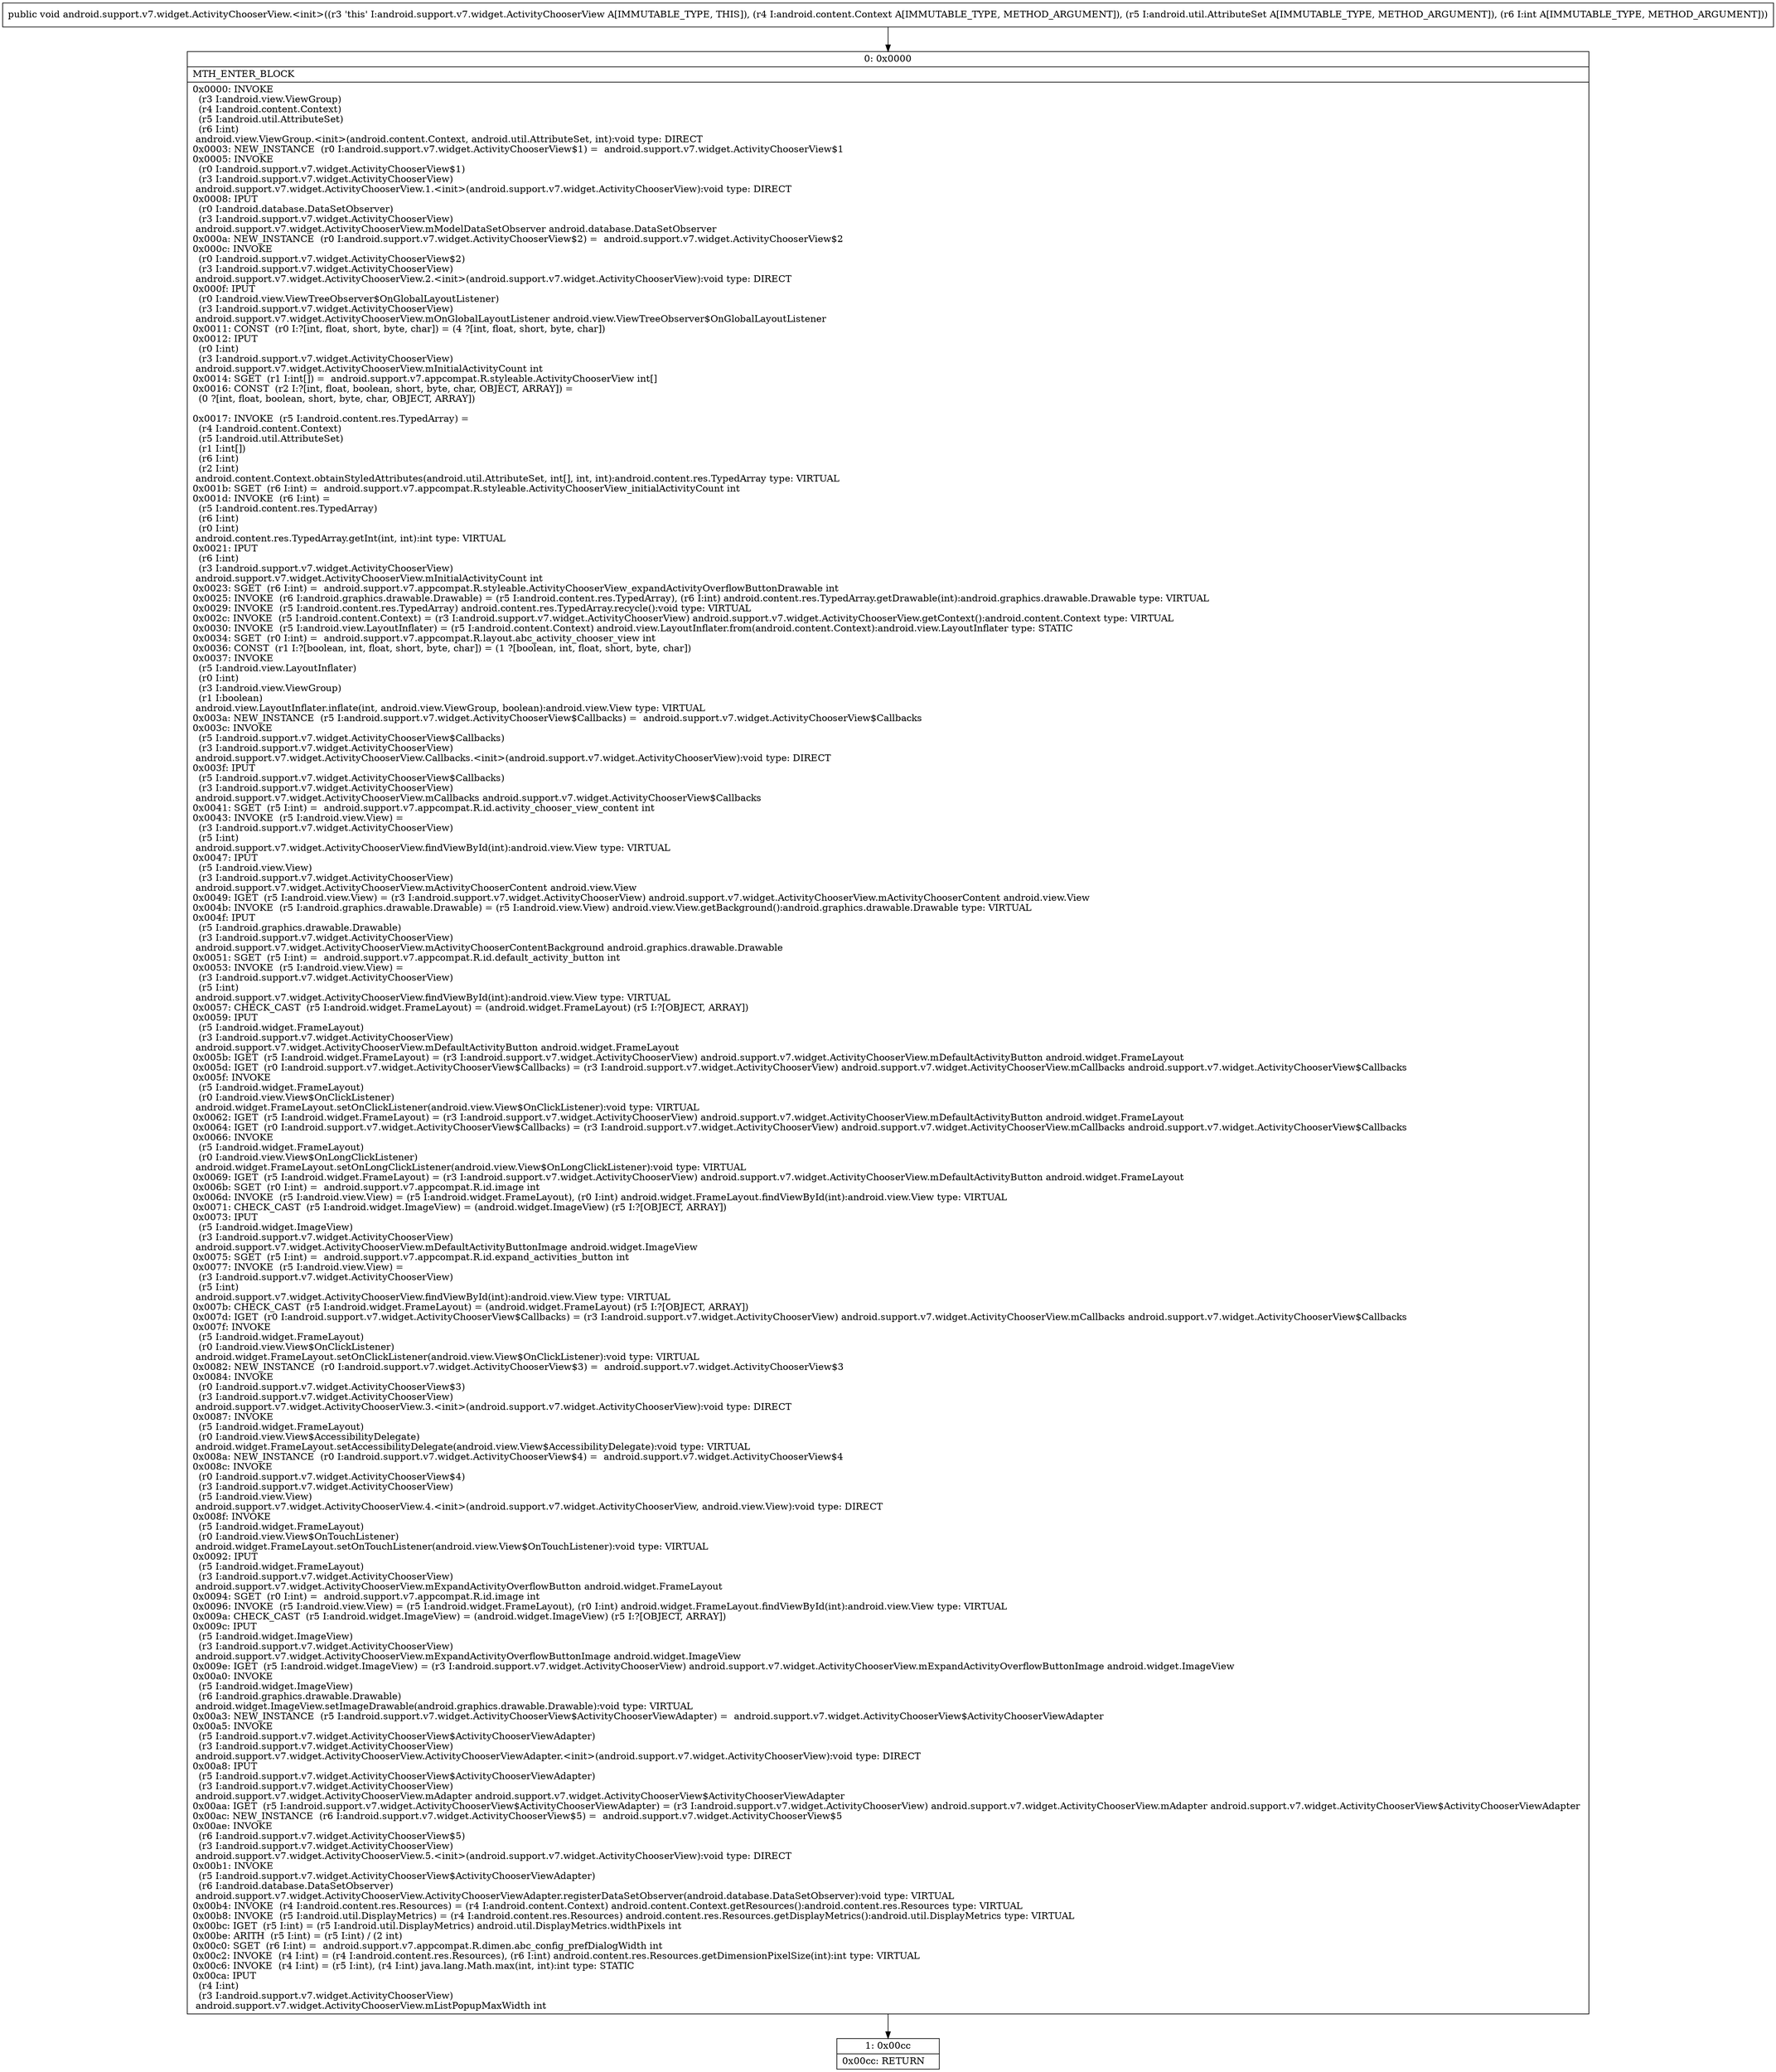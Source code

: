 digraph "CFG forandroid.support.v7.widget.ActivityChooserView.\<init\>(Landroid\/content\/Context;Landroid\/util\/AttributeSet;I)V" {
Node_0 [shape=record,label="{0\:\ 0x0000|MTH_ENTER_BLOCK\l|0x0000: INVOKE  \l  (r3 I:android.view.ViewGroup)\l  (r4 I:android.content.Context)\l  (r5 I:android.util.AttributeSet)\l  (r6 I:int)\l android.view.ViewGroup.\<init\>(android.content.Context, android.util.AttributeSet, int):void type: DIRECT \l0x0003: NEW_INSTANCE  (r0 I:android.support.v7.widget.ActivityChooserView$1) =  android.support.v7.widget.ActivityChooserView$1 \l0x0005: INVOKE  \l  (r0 I:android.support.v7.widget.ActivityChooserView$1)\l  (r3 I:android.support.v7.widget.ActivityChooserView)\l android.support.v7.widget.ActivityChooserView.1.\<init\>(android.support.v7.widget.ActivityChooserView):void type: DIRECT \l0x0008: IPUT  \l  (r0 I:android.database.DataSetObserver)\l  (r3 I:android.support.v7.widget.ActivityChooserView)\l android.support.v7.widget.ActivityChooserView.mModelDataSetObserver android.database.DataSetObserver \l0x000a: NEW_INSTANCE  (r0 I:android.support.v7.widget.ActivityChooserView$2) =  android.support.v7.widget.ActivityChooserView$2 \l0x000c: INVOKE  \l  (r0 I:android.support.v7.widget.ActivityChooserView$2)\l  (r3 I:android.support.v7.widget.ActivityChooserView)\l android.support.v7.widget.ActivityChooserView.2.\<init\>(android.support.v7.widget.ActivityChooserView):void type: DIRECT \l0x000f: IPUT  \l  (r0 I:android.view.ViewTreeObserver$OnGlobalLayoutListener)\l  (r3 I:android.support.v7.widget.ActivityChooserView)\l android.support.v7.widget.ActivityChooserView.mOnGlobalLayoutListener android.view.ViewTreeObserver$OnGlobalLayoutListener \l0x0011: CONST  (r0 I:?[int, float, short, byte, char]) = (4 ?[int, float, short, byte, char]) \l0x0012: IPUT  \l  (r0 I:int)\l  (r3 I:android.support.v7.widget.ActivityChooserView)\l android.support.v7.widget.ActivityChooserView.mInitialActivityCount int \l0x0014: SGET  (r1 I:int[]) =  android.support.v7.appcompat.R.styleable.ActivityChooserView int[] \l0x0016: CONST  (r2 I:?[int, float, boolean, short, byte, char, OBJECT, ARRAY]) = \l  (0 ?[int, float, boolean, short, byte, char, OBJECT, ARRAY])\l \l0x0017: INVOKE  (r5 I:android.content.res.TypedArray) = \l  (r4 I:android.content.Context)\l  (r5 I:android.util.AttributeSet)\l  (r1 I:int[])\l  (r6 I:int)\l  (r2 I:int)\l android.content.Context.obtainStyledAttributes(android.util.AttributeSet, int[], int, int):android.content.res.TypedArray type: VIRTUAL \l0x001b: SGET  (r6 I:int) =  android.support.v7.appcompat.R.styleable.ActivityChooserView_initialActivityCount int \l0x001d: INVOKE  (r6 I:int) = \l  (r5 I:android.content.res.TypedArray)\l  (r6 I:int)\l  (r0 I:int)\l android.content.res.TypedArray.getInt(int, int):int type: VIRTUAL \l0x0021: IPUT  \l  (r6 I:int)\l  (r3 I:android.support.v7.widget.ActivityChooserView)\l android.support.v7.widget.ActivityChooserView.mInitialActivityCount int \l0x0023: SGET  (r6 I:int) =  android.support.v7.appcompat.R.styleable.ActivityChooserView_expandActivityOverflowButtonDrawable int \l0x0025: INVOKE  (r6 I:android.graphics.drawable.Drawable) = (r5 I:android.content.res.TypedArray), (r6 I:int) android.content.res.TypedArray.getDrawable(int):android.graphics.drawable.Drawable type: VIRTUAL \l0x0029: INVOKE  (r5 I:android.content.res.TypedArray) android.content.res.TypedArray.recycle():void type: VIRTUAL \l0x002c: INVOKE  (r5 I:android.content.Context) = (r3 I:android.support.v7.widget.ActivityChooserView) android.support.v7.widget.ActivityChooserView.getContext():android.content.Context type: VIRTUAL \l0x0030: INVOKE  (r5 I:android.view.LayoutInflater) = (r5 I:android.content.Context) android.view.LayoutInflater.from(android.content.Context):android.view.LayoutInflater type: STATIC \l0x0034: SGET  (r0 I:int) =  android.support.v7.appcompat.R.layout.abc_activity_chooser_view int \l0x0036: CONST  (r1 I:?[boolean, int, float, short, byte, char]) = (1 ?[boolean, int, float, short, byte, char]) \l0x0037: INVOKE  \l  (r5 I:android.view.LayoutInflater)\l  (r0 I:int)\l  (r3 I:android.view.ViewGroup)\l  (r1 I:boolean)\l android.view.LayoutInflater.inflate(int, android.view.ViewGroup, boolean):android.view.View type: VIRTUAL \l0x003a: NEW_INSTANCE  (r5 I:android.support.v7.widget.ActivityChooserView$Callbacks) =  android.support.v7.widget.ActivityChooserView$Callbacks \l0x003c: INVOKE  \l  (r5 I:android.support.v7.widget.ActivityChooserView$Callbacks)\l  (r3 I:android.support.v7.widget.ActivityChooserView)\l android.support.v7.widget.ActivityChooserView.Callbacks.\<init\>(android.support.v7.widget.ActivityChooserView):void type: DIRECT \l0x003f: IPUT  \l  (r5 I:android.support.v7.widget.ActivityChooserView$Callbacks)\l  (r3 I:android.support.v7.widget.ActivityChooserView)\l android.support.v7.widget.ActivityChooserView.mCallbacks android.support.v7.widget.ActivityChooserView$Callbacks \l0x0041: SGET  (r5 I:int) =  android.support.v7.appcompat.R.id.activity_chooser_view_content int \l0x0043: INVOKE  (r5 I:android.view.View) = \l  (r3 I:android.support.v7.widget.ActivityChooserView)\l  (r5 I:int)\l android.support.v7.widget.ActivityChooserView.findViewById(int):android.view.View type: VIRTUAL \l0x0047: IPUT  \l  (r5 I:android.view.View)\l  (r3 I:android.support.v7.widget.ActivityChooserView)\l android.support.v7.widget.ActivityChooserView.mActivityChooserContent android.view.View \l0x0049: IGET  (r5 I:android.view.View) = (r3 I:android.support.v7.widget.ActivityChooserView) android.support.v7.widget.ActivityChooserView.mActivityChooserContent android.view.View \l0x004b: INVOKE  (r5 I:android.graphics.drawable.Drawable) = (r5 I:android.view.View) android.view.View.getBackground():android.graphics.drawable.Drawable type: VIRTUAL \l0x004f: IPUT  \l  (r5 I:android.graphics.drawable.Drawable)\l  (r3 I:android.support.v7.widget.ActivityChooserView)\l android.support.v7.widget.ActivityChooserView.mActivityChooserContentBackground android.graphics.drawable.Drawable \l0x0051: SGET  (r5 I:int) =  android.support.v7.appcompat.R.id.default_activity_button int \l0x0053: INVOKE  (r5 I:android.view.View) = \l  (r3 I:android.support.v7.widget.ActivityChooserView)\l  (r5 I:int)\l android.support.v7.widget.ActivityChooserView.findViewById(int):android.view.View type: VIRTUAL \l0x0057: CHECK_CAST  (r5 I:android.widget.FrameLayout) = (android.widget.FrameLayout) (r5 I:?[OBJECT, ARRAY]) \l0x0059: IPUT  \l  (r5 I:android.widget.FrameLayout)\l  (r3 I:android.support.v7.widget.ActivityChooserView)\l android.support.v7.widget.ActivityChooserView.mDefaultActivityButton android.widget.FrameLayout \l0x005b: IGET  (r5 I:android.widget.FrameLayout) = (r3 I:android.support.v7.widget.ActivityChooserView) android.support.v7.widget.ActivityChooserView.mDefaultActivityButton android.widget.FrameLayout \l0x005d: IGET  (r0 I:android.support.v7.widget.ActivityChooserView$Callbacks) = (r3 I:android.support.v7.widget.ActivityChooserView) android.support.v7.widget.ActivityChooserView.mCallbacks android.support.v7.widget.ActivityChooserView$Callbacks \l0x005f: INVOKE  \l  (r5 I:android.widget.FrameLayout)\l  (r0 I:android.view.View$OnClickListener)\l android.widget.FrameLayout.setOnClickListener(android.view.View$OnClickListener):void type: VIRTUAL \l0x0062: IGET  (r5 I:android.widget.FrameLayout) = (r3 I:android.support.v7.widget.ActivityChooserView) android.support.v7.widget.ActivityChooserView.mDefaultActivityButton android.widget.FrameLayout \l0x0064: IGET  (r0 I:android.support.v7.widget.ActivityChooserView$Callbacks) = (r3 I:android.support.v7.widget.ActivityChooserView) android.support.v7.widget.ActivityChooserView.mCallbacks android.support.v7.widget.ActivityChooserView$Callbacks \l0x0066: INVOKE  \l  (r5 I:android.widget.FrameLayout)\l  (r0 I:android.view.View$OnLongClickListener)\l android.widget.FrameLayout.setOnLongClickListener(android.view.View$OnLongClickListener):void type: VIRTUAL \l0x0069: IGET  (r5 I:android.widget.FrameLayout) = (r3 I:android.support.v7.widget.ActivityChooserView) android.support.v7.widget.ActivityChooserView.mDefaultActivityButton android.widget.FrameLayout \l0x006b: SGET  (r0 I:int) =  android.support.v7.appcompat.R.id.image int \l0x006d: INVOKE  (r5 I:android.view.View) = (r5 I:android.widget.FrameLayout), (r0 I:int) android.widget.FrameLayout.findViewById(int):android.view.View type: VIRTUAL \l0x0071: CHECK_CAST  (r5 I:android.widget.ImageView) = (android.widget.ImageView) (r5 I:?[OBJECT, ARRAY]) \l0x0073: IPUT  \l  (r5 I:android.widget.ImageView)\l  (r3 I:android.support.v7.widget.ActivityChooserView)\l android.support.v7.widget.ActivityChooserView.mDefaultActivityButtonImage android.widget.ImageView \l0x0075: SGET  (r5 I:int) =  android.support.v7.appcompat.R.id.expand_activities_button int \l0x0077: INVOKE  (r5 I:android.view.View) = \l  (r3 I:android.support.v7.widget.ActivityChooserView)\l  (r5 I:int)\l android.support.v7.widget.ActivityChooserView.findViewById(int):android.view.View type: VIRTUAL \l0x007b: CHECK_CAST  (r5 I:android.widget.FrameLayout) = (android.widget.FrameLayout) (r5 I:?[OBJECT, ARRAY]) \l0x007d: IGET  (r0 I:android.support.v7.widget.ActivityChooserView$Callbacks) = (r3 I:android.support.v7.widget.ActivityChooserView) android.support.v7.widget.ActivityChooserView.mCallbacks android.support.v7.widget.ActivityChooserView$Callbacks \l0x007f: INVOKE  \l  (r5 I:android.widget.FrameLayout)\l  (r0 I:android.view.View$OnClickListener)\l android.widget.FrameLayout.setOnClickListener(android.view.View$OnClickListener):void type: VIRTUAL \l0x0082: NEW_INSTANCE  (r0 I:android.support.v7.widget.ActivityChooserView$3) =  android.support.v7.widget.ActivityChooserView$3 \l0x0084: INVOKE  \l  (r0 I:android.support.v7.widget.ActivityChooserView$3)\l  (r3 I:android.support.v7.widget.ActivityChooserView)\l android.support.v7.widget.ActivityChooserView.3.\<init\>(android.support.v7.widget.ActivityChooserView):void type: DIRECT \l0x0087: INVOKE  \l  (r5 I:android.widget.FrameLayout)\l  (r0 I:android.view.View$AccessibilityDelegate)\l android.widget.FrameLayout.setAccessibilityDelegate(android.view.View$AccessibilityDelegate):void type: VIRTUAL \l0x008a: NEW_INSTANCE  (r0 I:android.support.v7.widget.ActivityChooserView$4) =  android.support.v7.widget.ActivityChooserView$4 \l0x008c: INVOKE  \l  (r0 I:android.support.v7.widget.ActivityChooserView$4)\l  (r3 I:android.support.v7.widget.ActivityChooserView)\l  (r5 I:android.view.View)\l android.support.v7.widget.ActivityChooserView.4.\<init\>(android.support.v7.widget.ActivityChooserView, android.view.View):void type: DIRECT \l0x008f: INVOKE  \l  (r5 I:android.widget.FrameLayout)\l  (r0 I:android.view.View$OnTouchListener)\l android.widget.FrameLayout.setOnTouchListener(android.view.View$OnTouchListener):void type: VIRTUAL \l0x0092: IPUT  \l  (r5 I:android.widget.FrameLayout)\l  (r3 I:android.support.v7.widget.ActivityChooserView)\l android.support.v7.widget.ActivityChooserView.mExpandActivityOverflowButton android.widget.FrameLayout \l0x0094: SGET  (r0 I:int) =  android.support.v7.appcompat.R.id.image int \l0x0096: INVOKE  (r5 I:android.view.View) = (r5 I:android.widget.FrameLayout), (r0 I:int) android.widget.FrameLayout.findViewById(int):android.view.View type: VIRTUAL \l0x009a: CHECK_CAST  (r5 I:android.widget.ImageView) = (android.widget.ImageView) (r5 I:?[OBJECT, ARRAY]) \l0x009c: IPUT  \l  (r5 I:android.widget.ImageView)\l  (r3 I:android.support.v7.widget.ActivityChooserView)\l android.support.v7.widget.ActivityChooserView.mExpandActivityOverflowButtonImage android.widget.ImageView \l0x009e: IGET  (r5 I:android.widget.ImageView) = (r3 I:android.support.v7.widget.ActivityChooserView) android.support.v7.widget.ActivityChooserView.mExpandActivityOverflowButtonImage android.widget.ImageView \l0x00a0: INVOKE  \l  (r5 I:android.widget.ImageView)\l  (r6 I:android.graphics.drawable.Drawable)\l android.widget.ImageView.setImageDrawable(android.graphics.drawable.Drawable):void type: VIRTUAL \l0x00a3: NEW_INSTANCE  (r5 I:android.support.v7.widget.ActivityChooserView$ActivityChooserViewAdapter) =  android.support.v7.widget.ActivityChooserView$ActivityChooserViewAdapter \l0x00a5: INVOKE  \l  (r5 I:android.support.v7.widget.ActivityChooserView$ActivityChooserViewAdapter)\l  (r3 I:android.support.v7.widget.ActivityChooserView)\l android.support.v7.widget.ActivityChooserView.ActivityChooserViewAdapter.\<init\>(android.support.v7.widget.ActivityChooserView):void type: DIRECT \l0x00a8: IPUT  \l  (r5 I:android.support.v7.widget.ActivityChooserView$ActivityChooserViewAdapter)\l  (r3 I:android.support.v7.widget.ActivityChooserView)\l android.support.v7.widget.ActivityChooserView.mAdapter android.support.v7.widget.ActivityChooserView$ActivityChooserViewAdapter \l0x00aa: IGET  (r5 I:android.support.v7.widget.ActivityChooserView$ActivityChooserViewAdapter) = (r3 I:android.support.v7.widget.ActivityChooserView) android.support.v7.widget.ActivityChooserView.mAdapter android.support.v7.widget.ActivityChooserView$ActivityChooserViewAdapter \l0x00ac: NEW_INSTANCE  (r6 I:android.support.v7.widget.ActivityChooserView$5) =  android.support.v7.widget.ActivityChooserView$5 \l0x00ae: INVOKE  \l  (r6 I:android.support.v7.widget.ActivityChooserView$5)\l  (r3 I:android.support.v7.widget.ActivityChooserView)\l android.support.v7.widget.ActivityChooserView.5.\<init\>(android.support.v7.widget.ActivityChooserView):void type: DIRECT \l0x00b1: INVOKE  \l  (r5 I:android.support.v7.widget.ActivityChooserView$ActivityChooserViewAdapter)\l  (r6 I:android.database.DataSetObserver)\l android.support.v7.widget.ActivityChooserView.ActivityChooserViewAdapter.registerDataSetObserver(android.database.DataSetObserver):void type: VIRTUAL \l0x00b4: INVOKE  (r4 I:android.content.res.Resources) = (r4 I:android.content.Context) android.content.Context.getResources():android.content.res.Resources type: VIRTUAL \l0x00b8: INVOKE  (r5 I:android.util.DisplayMetrics) = (r4 I:android.content.res.Resources) android.content.res.Resources.getDisplayMetrics():android.util.DisplayMetrics type: VIRTUAL \l0x00bc: IGET  (r5 I:int) = (r5 I:android.util.DisplayMetrics) android.util.DisplayMetrics.widthPixels int \l0x00be: ARITH  (r5 I:int) = (r5 I:int) \/ (2 int) \l0x00c0: SGET  (r6 I:int) =  android.support.v7.appcompat.R.dimen.abc_config_prefDialogWidth int \l0x00c2: INVOKE  (r4 I:int) = (r4 I:android.content.res.Resources), (r6 I:int) android.content.res.Resources.getDimensionPixelSize(int):int type: VIRTUAL \l0x00c6: INVOKE  (r4 I:int) = (r5 I:int), (r4 I:int) java.lang.Math.max(int, int):int type: STATIC \l0x00ca: IPUT  \l  (r4 I:int)\l  (r3 I:android.support.v7.widget.ActivityChooserView)\l android.support.v7.widget.ActivityChooserView.mListPopupMaxWidth int \l}"];
Node_1 [shape=record,label="{1\:\ 0x00cc|0x00cc: RETURN   \l}"];
MethodNode[shape=record,label="{public void android.support.v7.widget.ActivityChooserView.\<init\>((r3 'this' I:android.support.v7.widget.ActivityChooserView A[IMMUTABLE_TYPE, THIS]), (r4 I:android.content.Context A[IMMUTABLE_TYPE, METHOD_ARGUMENT]), (r5 I:android.util.AttributeSet A[IMMUTABLE_TYPE, METHOD_ARGUMENT]), (r6 I:int A[IMMUTABLE_TYPE, METHOD_ARGUMENT])) }"];
MethodNode -> Node_0;
Node_0 -> Node_1;
}

